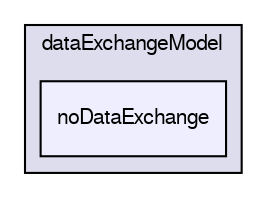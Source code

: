 digraph "/home/cgoniva/CFDEM/CFDEM-x.x-2.1.x/CFDEMcoupling-PUBLIC/src/lagrangian/cfdemParticle/subModels/dataExchangeModel/noDataExchange" {
  compound=true
  node [ fontsize="10", fontname="FreeSans"];
  edge [ labelfontsize="10", labelfontname="FreeSans"];
  subgraph clusterdir_6088fb60336f5ae13c9242ffda1677a9 {
    graph [ bgcolor="#ddddee", pencolor="black", label="dataExchangeModel" fontname="FreeSans", fontsize="10", URL="dir_6088fb60336f5ae13c9242ffda1677a9.html"]
  dir_3cc8247d1b204baca91f4bdabb506c67 [shape=box, label="noDataExchange", style="filled", fillcolor="#eeeeff", pencolor="black", URL="dir_3cc8247d1b204baca91f4bdabb506c67.html"];
  }
}
